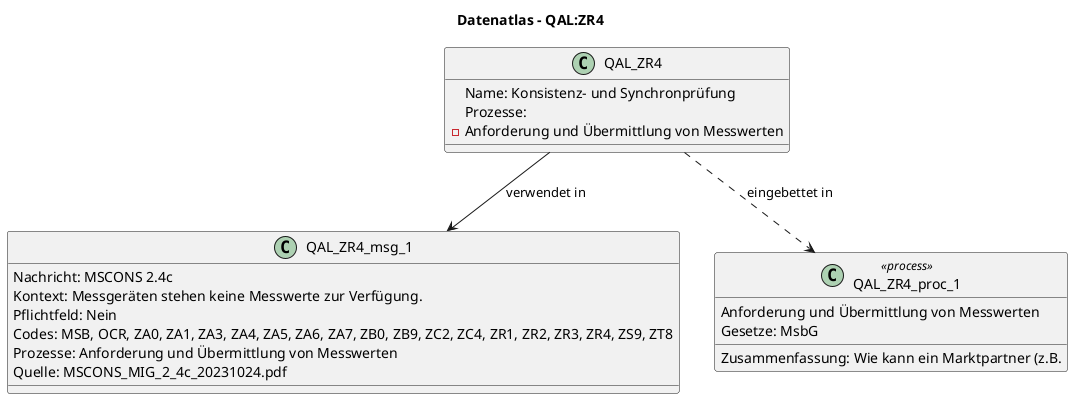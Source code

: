 @startuml
title Datenatlas – QAL:ZR4
class QAL_ZR4 {
  Name: Konsistenz- und Synchronprüfung
  Prozesse:
    - Anforderung und Übermittlung von Messwerten
}
class QAL_ZR4_msg_1 {
  Nachricht: MSCONS 2.4c
  Kontext: Messgeräten stehen keine Messwerte zur Verfügung.
  Pflichtfeld: Nein
  Codes: MSB, OCR, ZA0, ZA1, ZA3, ZA4, ZA5, ZA6, ZA7, ZB0, ZB9, ZC2, ZC4, ZR1, ZR2, ZR3, ZR4, ZS9, ZT8
  Prozesse: Anforderung und Übermittlung von Messwerten
  Quelle: MSCONS_MIG_2_4c_20231024.pdf
}
QAL_ZR4 --> QAL_ZR4_msg_1 : verwendet in
class QAL_ZR4_proc_1 <<process>> {
  Anforderung und Übermittlung von Messwerten
  Gesetze: MsbG
  Zusammenfassung: Wie kann ein Marktpartner (z.B.
}
QAL_ZR4 ..> QAL_ZR4_proc_1 : eingebettet in
@enduml